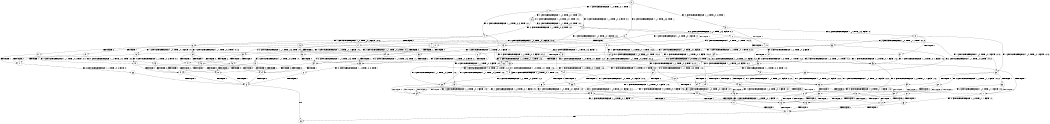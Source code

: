 digraph BCG {
size = "7, 10.5";
center = TRUE;
node [shape = circle];
0 [peripheries = 2];
0 -> 1 [label = "EX !1 !ATOMIC_EXCH_BRANCH (1, +0, TRUE, +0, 1, TRUE) !::"];
0 -> 2 [label = "EX !2 !ATOMIC_EXCH_BRANCH (1, +1, TRUE, +0, 3, TRUE) !::"];
0 -> 3 [label = "EX !0 !ATOMIC_EXCH_BRANCH (1, +1, TRUE, +0, 2, TRUE) !::"];
1 -> 4 [label = "EX !2 !ATOMIC_EXCH_BRANCH (1, +1, TRUE, +0, 3, TRUE) !:0:1:"];
1 -> 5 [label = "EX !0 !ATOMIC_EXCH_BRANCH (1, +1, TRUE, +0, 2, TRUE) !:0:1:"];
1 -> 6 [label = "EX !1 !ATOMIC_EXCH_BRANCH (1, +0, TRUE, +0, 1, TRUE) !:0:1:"];
2 -> 7 [label = "TERMINATE !2"];
2 -> 8 [label = "EX !1 !ATOMIC_EXCH_BRANCH (1, +0, TRUE, +0, 1, FALSE) !:0:1:2:"];
2 -> 9 [label = "EX !0 !ATOMIC_EXCH_BRANCH (1, +1, TRUE, +0, 2, FALSE) !:0:1:2:"];
3 -> 10 [label = "TERMINATE !0"];
3 -> 11 [label = "EX !1 !ATOMIC_EXCH_BRANCH (1, +0, TRUE, +0, 1, FALSE) !:0:"];
3 -> 12 [label = "EX !2 !ATOMIC_EXCH_BRANCH (1, +1, TRUE, +0, 3, FALSE) !:0:"];
4 -> 13 [label = "TERMINATE !2"];
4 -> 14 [label = "EX !0 !ATOMIC_EXCH_BRANCH (1, +1, TRUE, +0, 2, FALSE) !:0:1:2:"];
4 -> 8 [label = "EX !1 !ATOMIC_EXCH_BRANCH (1, +0, TRUE, +0, 1, FALSE) !:0:1:2:"];
5 -> 15 [label = "TERMINATE !0"];
5 -> 16 [label = "EX !2 !ATOMIC_EXCH_BRANCH (1, +1, TRUE, +0, 3, FALSE) !:0:1:"];
5 -> 17 [label = "EX !1 !ATOMIC_EXCH_BRANCH (1, +0, TRUE, +0, 1, FALSE) !:0:1:"];
6 -> 4 [label = "EX !2 !ATOMIC_EXCH_BRANCH (1, +1, TRUE, +0, 3, TRUE) !:0:1:"];
6 -> 5 [label = "EX !0 !ATOMIC_EXCH_BRANCH (1, +1, TRUE, +0, 2, TRUE) !:0:1:"];
6 -> 6 [label = "EX !1 !ATOMIC_EXCH_BRANCH (1, +0, TRUE, +0, 1, TRUE) !:0:1:"];
7 -> 18 [label = "EX !1 !ATOMIC_EXCH_BRANCH (1, +0, TRUE, +0, 1, FALSE) !:0:1:"];
7 -> 19 [label = "EX !0 !ATOMIC_EXCH_BRANCH (1, +1, TRUE, +0, 2, FALSE) !:0:1:"];
8 -> 20 [label = "TERMINATE !1"];
8 -> 21 [label = "TERMINATE !2"];
8 -> 22 [label = "EX !0 !ATOMIC_EXCH_BRANCH (1, +1, TRUE, +0, 2, TRUE) !:0:1:2:"];
9 -> 23 [label = "TERMINATE !2"];
9 -> 24 [label = "TERMINATE !0"];
9 -> 25 [label = "EX !1 !ATOMIC_EXCH_BRANCH (1, +0, TRUE, +0, 1, FALSE) !:0:1:2:"];
10 -> 26 [label = "EX !1 !ATOMIC_EXCH_BRANCH (1, +0, TRUE, +0, 1, FALSE) !::"];
10 -> 27 [label = "EX !2 !ATOMIC_EXCH_BRANCH (1, +1, TRUE, +0, 3, FALSE) !::"];
11 -> 28 [label = "TERMINATE !1"];
11 -> 29 [label = "TERMINATE !0"];
11 -> 30 [label = "EX !2 !ATOMIC_EXCH_BRANCH (1, +1, TRUE, +0, 3, TRUE) !:0:1:"];
12 -> 31 [label = "TERMINATE !0"];
12 -> 32 [label = "EX !1 !ATOMIC_EXCH_BRANCH (1, +0, TRUE, +0, 1, FALSE) !:0:1:2:"];
12 -> 33 [label = "EX !2 !ATOMIC_EXCH_BRANCH (1, +0, TRUE, +1, 1, TRUE) !:0:1:2:"];
13 -> 34 [label = "EX !0 !ATOMIC_EXCH_BRANCH (1, +1, TRUE, +0, 2, FALSE) !:0:1:"];
13 -> 18 [label = "EX !1 !ATOMIC_EXCH_BRANCH (1, +0, TRUE, +0, 1, FALSE) !:0:1:"];
14 -> 35 [label = "TERMINATE !2"];
14 -> 36 [label = "TERMINATE !0"];
14 -> 25 [label = "EX !1 !ATOMIC_EXCH_BRANCH (1, +0, TRUE, +0, 1, FALSE) !:0:1:2:"];
15 -> 37 [label = "EX !2 !ATOMIC_EXCH_BRANCH (1, +1, TRUE, +0, 3, FALSE) !:1:"];
15 -> 38 [label = "EX !1 !ATOMIC_EXCH_BRANCH (1, +0, TRUE, +0, 1, FALSE) !:1:"];
16 -> 39 [label = "TERMINATE !0"];
16 -> 40 [label = "EX !2 !ATOMIC_EXCH_BRANCH (1, +0, TRUE, +1, 1, TRUE) !:0:1:2:"];
16 -> 32 [label = "EX !1 !ATOMIC_EXCH_BRANCH (1, +0, TRUE, +0, 1, FALSE) !:0:1:2:"];
17 -> 28 [label = "TERMINATE !1"];
17 -> 29 [label = "TERMINATE !0"];
17 -> 30 [label = "EX !2 !ATOMIC_EXCH_BRANCH (1, +1, TRUE, +0, 3, TRUE) !:0:1:"];
18 -> 41 [label = "TERMINATE !1"];
18 -> 42 [label = "EX !0 !ATOMIC_EXCH_BRANCH (1, +1, TRUE, +0, 2, TRUE) !:0:1:"];
19 -> 43 [label = "TERMINATE !0"];
19 -> 44 [label = "EX !1 !ATOMIC_EXCH_BRANCH (1, +0, TRUE, +0, 1, FALSE) !:0:1:"];
20 -> 41 [label = "TERMINATE !2"];
20 -> 45 [label = "EX !0 !ATOMIC_EXCH_BRANCH (1, +1, TRUE, +0, 2, TRUE) !:0:2:"];
21 -> 41 [label = "TERMINATE !1"];
21 -> 42 [label = "EX !0 !ATOMIC_EXCH_BRANCH (1, +1, TRUE, +0, 2, TRUE) !:0:1:"];
22 -> 46 [label = "TERMINATE !1"];
22 -> 47 [label = "TERMINATE !2"];
22 -> 48 [label = "TERMINATE !0"];
23 -> 43 [label = "TERMINATE !0"];
23 -> 44 [label = "EX !1 !ATOMIC_EXCH_BRANCH (1, +0, TRUE, +0, 1, FALSE) !:0:1:"];
24 -> 43 [label = "TERMINATE !2"];
24 -> 49 [label = "EX !1 !ATOMIC_EXCH_BRANCH (1, +0, TRUE, +0, 1, FALSE) !:1:2:"];
25 -> 50 [label = "TERMINATE !1"];
25 -> 51 [label = "TERMINATE !2"];
25 -> 52 [label = "TERMINATE !0"];
26 -> 53 [label = "TERMINATE !1"];
26 -> 54 [label = "EX !2 !ATOMIC_EXCH_BRANCH (1, +1, TRUE, +0, 3, TRUE) !:1:"];
27 -> 55 [label = "EX !1 !ATOMIC_EXCH_BRANCH (1, +0, TRUE, +0, 1, FALSE) !:1:2:"];
27 -> 56 [label = "EX !2 !ATOMIC_EXCH_BRANCH (1, +0, TRUE, +1, 1, TRUE) !:1:2:"];
28 -> 53 [label = "TERMINATE !0"];
28 -> 57 [label = "EX !2 !ATOMIC_EXCH_BRANCH (1, +1, TRUE, +0, 3, TRUE) !:0:"];
29 -> 53 [label = "TERMINATE !1"];
29 -> 54 [label = "EX !2 !ATOMIC_EXCH_BRANCH (1, +1, TRUE, +0, 3, TRUE) !:1:"];
30 -> 46 [label = "TERMINATE !1"];
30 -> 47 [label = "TERMINATE !2"];
30 -> 48 [label = "TERMINATE !0"];
31 -> 55 [label = "EX !1 !ATOMIC_EXCH_BRANCH (1, +0, TRUE, +0, 1, FALSE) !:1:2:"];
31 -> 56 [label = "EX !2 !ATOMIC_EXCH_BRANCH (1, +0, TRUE, +1, 1, TRUE) !:1:2:"];
32 -> 58 [label = "TERMINATE !1"];
32 -> 59 [label = "TERMINATE !0"];
32 -> 60 [label = "EX !2 !ATOMIC_EXCH_BRANCH (1, +0, TRUE, +1, 1, FALSE) !:0:1:2:"];
33 -> 61 [label = "TERMINATE !0"];
33 -> 62 [label = "EX !1 !ATOMIC_EXCH_BRANCH (1, +0, TRUE, +0, 1, TRUE) !:0:1:2:"];
33 -> 63 [label = "EX !2 !ATOMIC_EXCH_BRANCH (1, +1, TRUE, +0, 3, TRUE) !:0:1:2:"];
34 -> 64 [label = "TERMINATE !0"];
34 -> 44 [label = "EX !1 !ATOMIC_EXCH_BRANCH (1, +0, TRUE, +0, 1, FALSE) !:0:1:"];
35 -> 64 [label = "TERMINATE !0"];
35 -> 44 [label = "EX !1 !ATOMIC_EXCH_BRANCH (1, +0, TRUE, +0, 1, FALSE) !:0:1:"];
36 -> 64 [label = "TERMINATE !2"];
36 -> 49 [label = "EX !1 !ATOMIC_EXCH_BRANCH (1, +0, TRUE, +0, 1, FALSE) !:1:2:"];
37 -> 65 [label = "EX !2 !ATOMIC_EXCH_BRANCH (1, +0, TRUE, +1, 1, TRUE) !:1:2:"];
37 -> 55 [label = "EX !1 !ATOMIC_EXCH_BRANCH (1, +0, TRUE, +0, 1, FALSE) !:1:2:"];
38 -> 53 [label = "TERMINATE !1"];
38 -> 54 [label = "EX !2 !ATOMIC_EXCH_BRANCH (1, +1, TRUE, +0, 3, TRUE) !:1:"];
39 -> 65 [label = "EX !2 !ATOMIC_EXCH_BRANCH (1, +0, TRUE, +1, 1, TRUE) !:1:2:"];
39 -> 55 [label = "EX !1 !ATOMIC_EXCH_BRANCH (1, +0, TRUE, +0, 1, FALSE) !:1:2:"];
40 -> 66 [label = "TERMINATE !0"];
40 -> 67 [label = "EX !2 !ATOMIC_EXCH_BRANCH (1, +1, TRUE, +0, 3, TRUE) !:0:1:2:"];
40 -> 62 [label = "EX !1 !ATOMIC_EXCH_BRANCH (1, +0, TRUE, +0, 1, TRUE) !:0:1:2:"];
41 -> 68 [label = "EX !0 !ATOMIC_EXCH_BRANCH (1, +1, TRUE, +0, 2, TRUE) !:0:"];
42 -> 69 [label = "TERMINATE !1"];
42 -> 70 [label = "TERMINATE !0"];
43 -> 71 [label = "EX !1 !ATOMIC_EXCH_BRANCH (1, +0, TRUE, +0, 1, FALSE) !:1:"];
44 -> 72 [label = "TERMINATE !1"];
44 -> 73 [label = "TERMINATE !0"];
45 -> 69 [label = "TERMINATE !2"];
45 -> 74 [label = "TERMINATE !0"];
46 -> 69 [label = "TERMINATE !2"];
46 -> 74 [label = "TERMINATE !0"];
47 -> 69 [label = "TERMINATE !1"];
47 -> 70 [label = "TERMINATE !0"];
48 -> 74 [label = "TERMINATE !1"];
48 -> 70 [label = "TERMINATE !2"];
49 -> 75 [label = "TERMINATE !1"];
49 -> 73 [label = "TERMINATE !2"];
50 -> 72 [label = "TERMINATE !2"];
50 -> 75 [label = "TERMINATE !0"];
51 -> 72 [label = "TERMINATE !1"];
51 -> 73 [label = "TERMINATE !0"];
52 -> 75 [label = "TERMINATE !1"];
52 -> 73 [label = "TERMINATE !2"];
53 -> 76 [label = "EX !2 !ATOMIC_EXCH_BRANCH (1, +1, TRUE, +0, 3, TRUE) !::"];
54 -> 74 [label = "TERMINATE !1"];
54 -> 70 [label = "TERMINATE !2"];
55 -> 77 [label = "TERMINATE !1"];
55 -> 78 [label = "EX !2 !ATOMIC_EXCH_BRANCH (1, +0, TRUE, +1, 1, FALSE) !:1:2:"];
56 -> 79 [label = "EX !1 !ATOMIC_EXCH_BRANCH (1, +0, TRUE, +0, 1, TRUE) !:1:2:"];
56 -> 80 [label = "EX !2 !ATOMIC_EXCH_BRANCH (1, +1, TRUE, +0, 3, TRUE) !:1:2:"];
57 -> 69 [label = "TERMINATE !2"];
57 -> 74 [label = "TERMINATE !0"];
58 -> 77 [label = "TERMINATE !0"];
58 -> 81 [label = "EX !2 !ATOMIC_EXCH_BRANCH (1, +0, TRUE, +1, 1, FALSE) !:0:2:"];
59 -> 77 [label = "TERMINATE !1"];
59 -> 78 [label = "EX !2 !ATOMIC_EXCH_BRANCH (1, +0, TRUE, +1, 1, FALSE) !:1:2:"];
60 -> 50 [label = "TERMINATE !1"];
60 -> 51 [label = "TERMINATE !2"];
60 -> 52 [label = "TERMINATE !0"];
61 -> 79 [label = "EX !1 !ATOMIC_EXCH_BRANCH (1, +0, TRUE, +0, 1, TRUE) !:1:2:"];
61 -> 80 [label = "EX !2 !ATOMIC_EXCH_BRANCH (1, +1, TRUE, +0, 3, TRUE) !:1:2:"];
62 -> 66 [label = "TERMINATE !0"];
62 -> 67 [label = "EX !2 !ATOMIC_EXCH_BRANCH (1, +1, TRUE, +0, 3, TRUE) !:0:1:2:"];
62 -> 62 [label = "EX !1 !ATOMIC_EXCH_BRANCH (1, +0, TRUE, +0, 1, TRUE) !:0:1:2:"];
63 -> 23 [label = "TERMINATE !2"];
63 -> 24 [label = "TERMINATE !0"];
63 -> 25 [label = "EX !1 !ATOMIC_EXCH_BRANCH (1, +0, TRUE, +0, 1, FALSE) !:0:1:2:"];
64 -> 71 [label = "EX !1 !ATOMIC_EXCH_BRANCH (1, +0, TRUE, +0, 1, FALSE) !:1:"];
65 -> 82 [label = "EX !2 !ATOMIC_EXCH_BRANCH (1, +1, TRUE, +0, 3, TRUE) !:1:2:"];
65 -> 79 [label = "EX !1 !ATOMIC_EXCH_BRANCH (1, +0, TRUE, +0, 1, TRUE) !:1:2:"];
66 -> 82 [label = "EX !2 !ATOMIC_EXCH_BRANCH (1, +1, TRUE, +0, 3, TRUE) !:1:2:"];
66 -> 79 [label = "EX !1 !ATOMIC_EXCH_BRANCH (1, +0, TRUE, +0, 1, TRUE) !:1:2:"];
67 -> 35 [label = "TERMINATE !2"];
67 -> 36 [label = "TERMINATE !0"];
67 -> 25 [label = "EX !1 !ATOMIC_EXCH_BRANCH (1, +0, TRUE, +0, 1, FALSE) !:0:1:2:"];
68 -> 83 [label = "TERMINATE !0"];
69 -> 83 [label = "TERMINATE !0"];
70 -> 83 [label = "TERMINATE !1"];
71 -> 84 [label = "TERMINATE !1"];
72 -> 84 [label = "TERMINATE !0"];
73 -> 84 [label = "TERMINATE !1"];
74 -> 83 [label = "TERMINATE !2"];
75 -> 84 [label = "TERMINATE !2"];
76 -> 83 [label = "TERMINATE !2"];
77 -> 85 [label = "EX !2 !ATOMIC_EXCH_BRANCH (1, +0, TRUE, +1, 1, FALSE) !:2:"];
78 -> 75 [label = "TERMINATE !1"];
78 -> 73 [label = "TERMINATE !2"];
79 -> 82 [label = "EX !2 !ATOMIC_EXCH_BRANCH (1, +1, TRUE, +0, 3, TRUE) !:1:2:"];
79 -> 79 [label = "EX !1 !ATOMIC_EXCH_BRANCH (1, +0, TRUE, +0, 1, TRUE) !:1:2:"];
80 -> 43 [label = "TERMINATE !2"];
80 -> 49 [label = "EX !1 !ATOMIC_EXCH_BRANCH (1, +0, TRUE, +0, 1, FALSE) !:1:2:"];
81 -> 72 [label = "TERMINATE !2"];
81 -> 75 [label = "TERMINATE !0"];
82 -> 64 [label = "TERMINATE !2"];
82 -> 49 [label = "EX !1 !ATOMIC_EXCH_BRANCH (1, +0, TRUE, +0, 1, FALSE) !:1:2:"];
83 -> 86 [label = "exit"];
84 -> 86 [label = "exit"];
85 -> 84 [label = "TERMINATE !2"];
}
